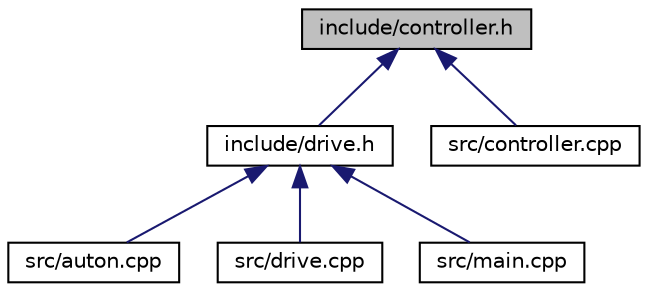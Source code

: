 digraph "include/controller.h"
{
  edge [fontname="Helvetica",fontsize="10",labelfontname="Helvetica",labelfontsize="10"];
  node [fontname="Helvetica",fontsize="10",shape=record];
  Node8 [label="include/controller.h",height=0.2,width=0.4,color="black", fillcolor="grey75", style="filled", fontcolor="black"];
  Node8 -> Node9 [dir="back",color="midnightblue",fontsize="10",style="solid"];
  Node9 [label="include/drive.h",height=0.2,width=0.4,color="black", fillcolor="white", style="filled",URL="$drive_8h.html"];
  Node9 -> Node10 [dir="back",color="midnightblue",fontsize="10",style="solid"];
  Node10 [label="src/auton.cpp",height=0.2,width=0.4,color="black", fillcolor="white", style="filled",URL="$auton_8cpp.html"];
  Node9 -> Node11 [dir="back",color="midnightblue",fontsize="10",style="solid"];
  Node11 [label="src/drive.cpp",height=0.2,width=0.4,color="black", fillcolor="white", style="filled",URL="$drive_8cpp.html"];
  Node9 -> Node12 [dir="back",color="midnightblue",fontsize="10",style="solid"];
  Node12 [label="src/main.cpp",height=0.2,width=0.4,color="black", fillcolor="white", style="filled",URL="$main_8cpp.html"];
  Node8 -> Node13 [dir="back",color="midnightblue",fontsize="10",style="solid"];
  Node13 [label="src/controller.cpp",height=0.2,width=0.4,color="black", fillcolor="white", style="filled",URL="$controller_8cpp.html"];
}
